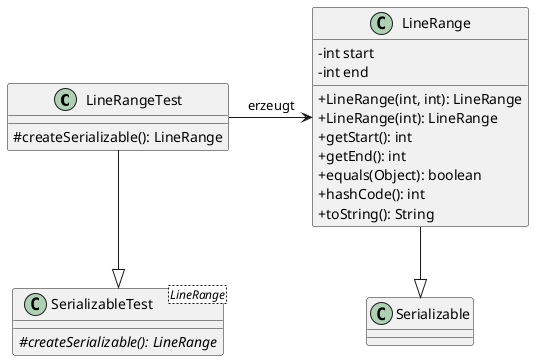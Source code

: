 @startuml
skinparam classAttributeIconSize 0

class LineRangeTest {
#createSerializable(): LineRange
}
class SerializableTest<LineRange> {
{abstract} #createSerializable(): LineRange
}
class LineRange {
- int start
- int end
+ LineRange(int, int): LineRange
+ LineRange(int): LineRange
+ getStart(): int
+ getEnd(): int
+ equals(Object): boolean
+ hashCode(): int
+ toString(): String
}

LineRangeTest --|> SerializableTest
LineRange --|> Serializable
LineRangeTest -> LineRange : erzeugt

@enduml